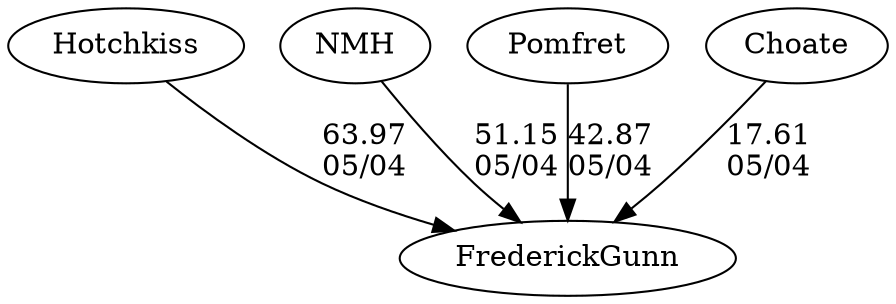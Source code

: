 digraph boys3foursFrederickGunn {Hotchkiss [URL="boys3foursFrederickGunnHotchkiss.html"];NMH [URL="boys3foursFrederickGunnNMH.html"];Pomfret [URL="boys3foursFrederickGunnPomfret.html"];Choate [URL="boys3foursFrederickGunnChoate.html"];FrederickGunn [URL="boys3foursFrederickGunnFrederickGunn.html"];NMH -> FrederickGunn[label="51.15
05/04", weight="49", tooltip="Founder's Day Regatta			
", URL="", random="random"]; 
Pomfret -> FrederickGunn[label="42.87
05/04", weight="58", tooltip="Founder's Day Regatta			
", URL="", random="random"]; 
Choate -> FrederickGunn[label="17.61
05/04", weight="83", tooltip="Founder's Day Regatta			
", URL="", random="random"]; 
Hotchkiss -> FrederickGunn[label="63.97
05/04", weight="37", tooltip="Founder's Day Regatta			
", URL="", random="random"]}